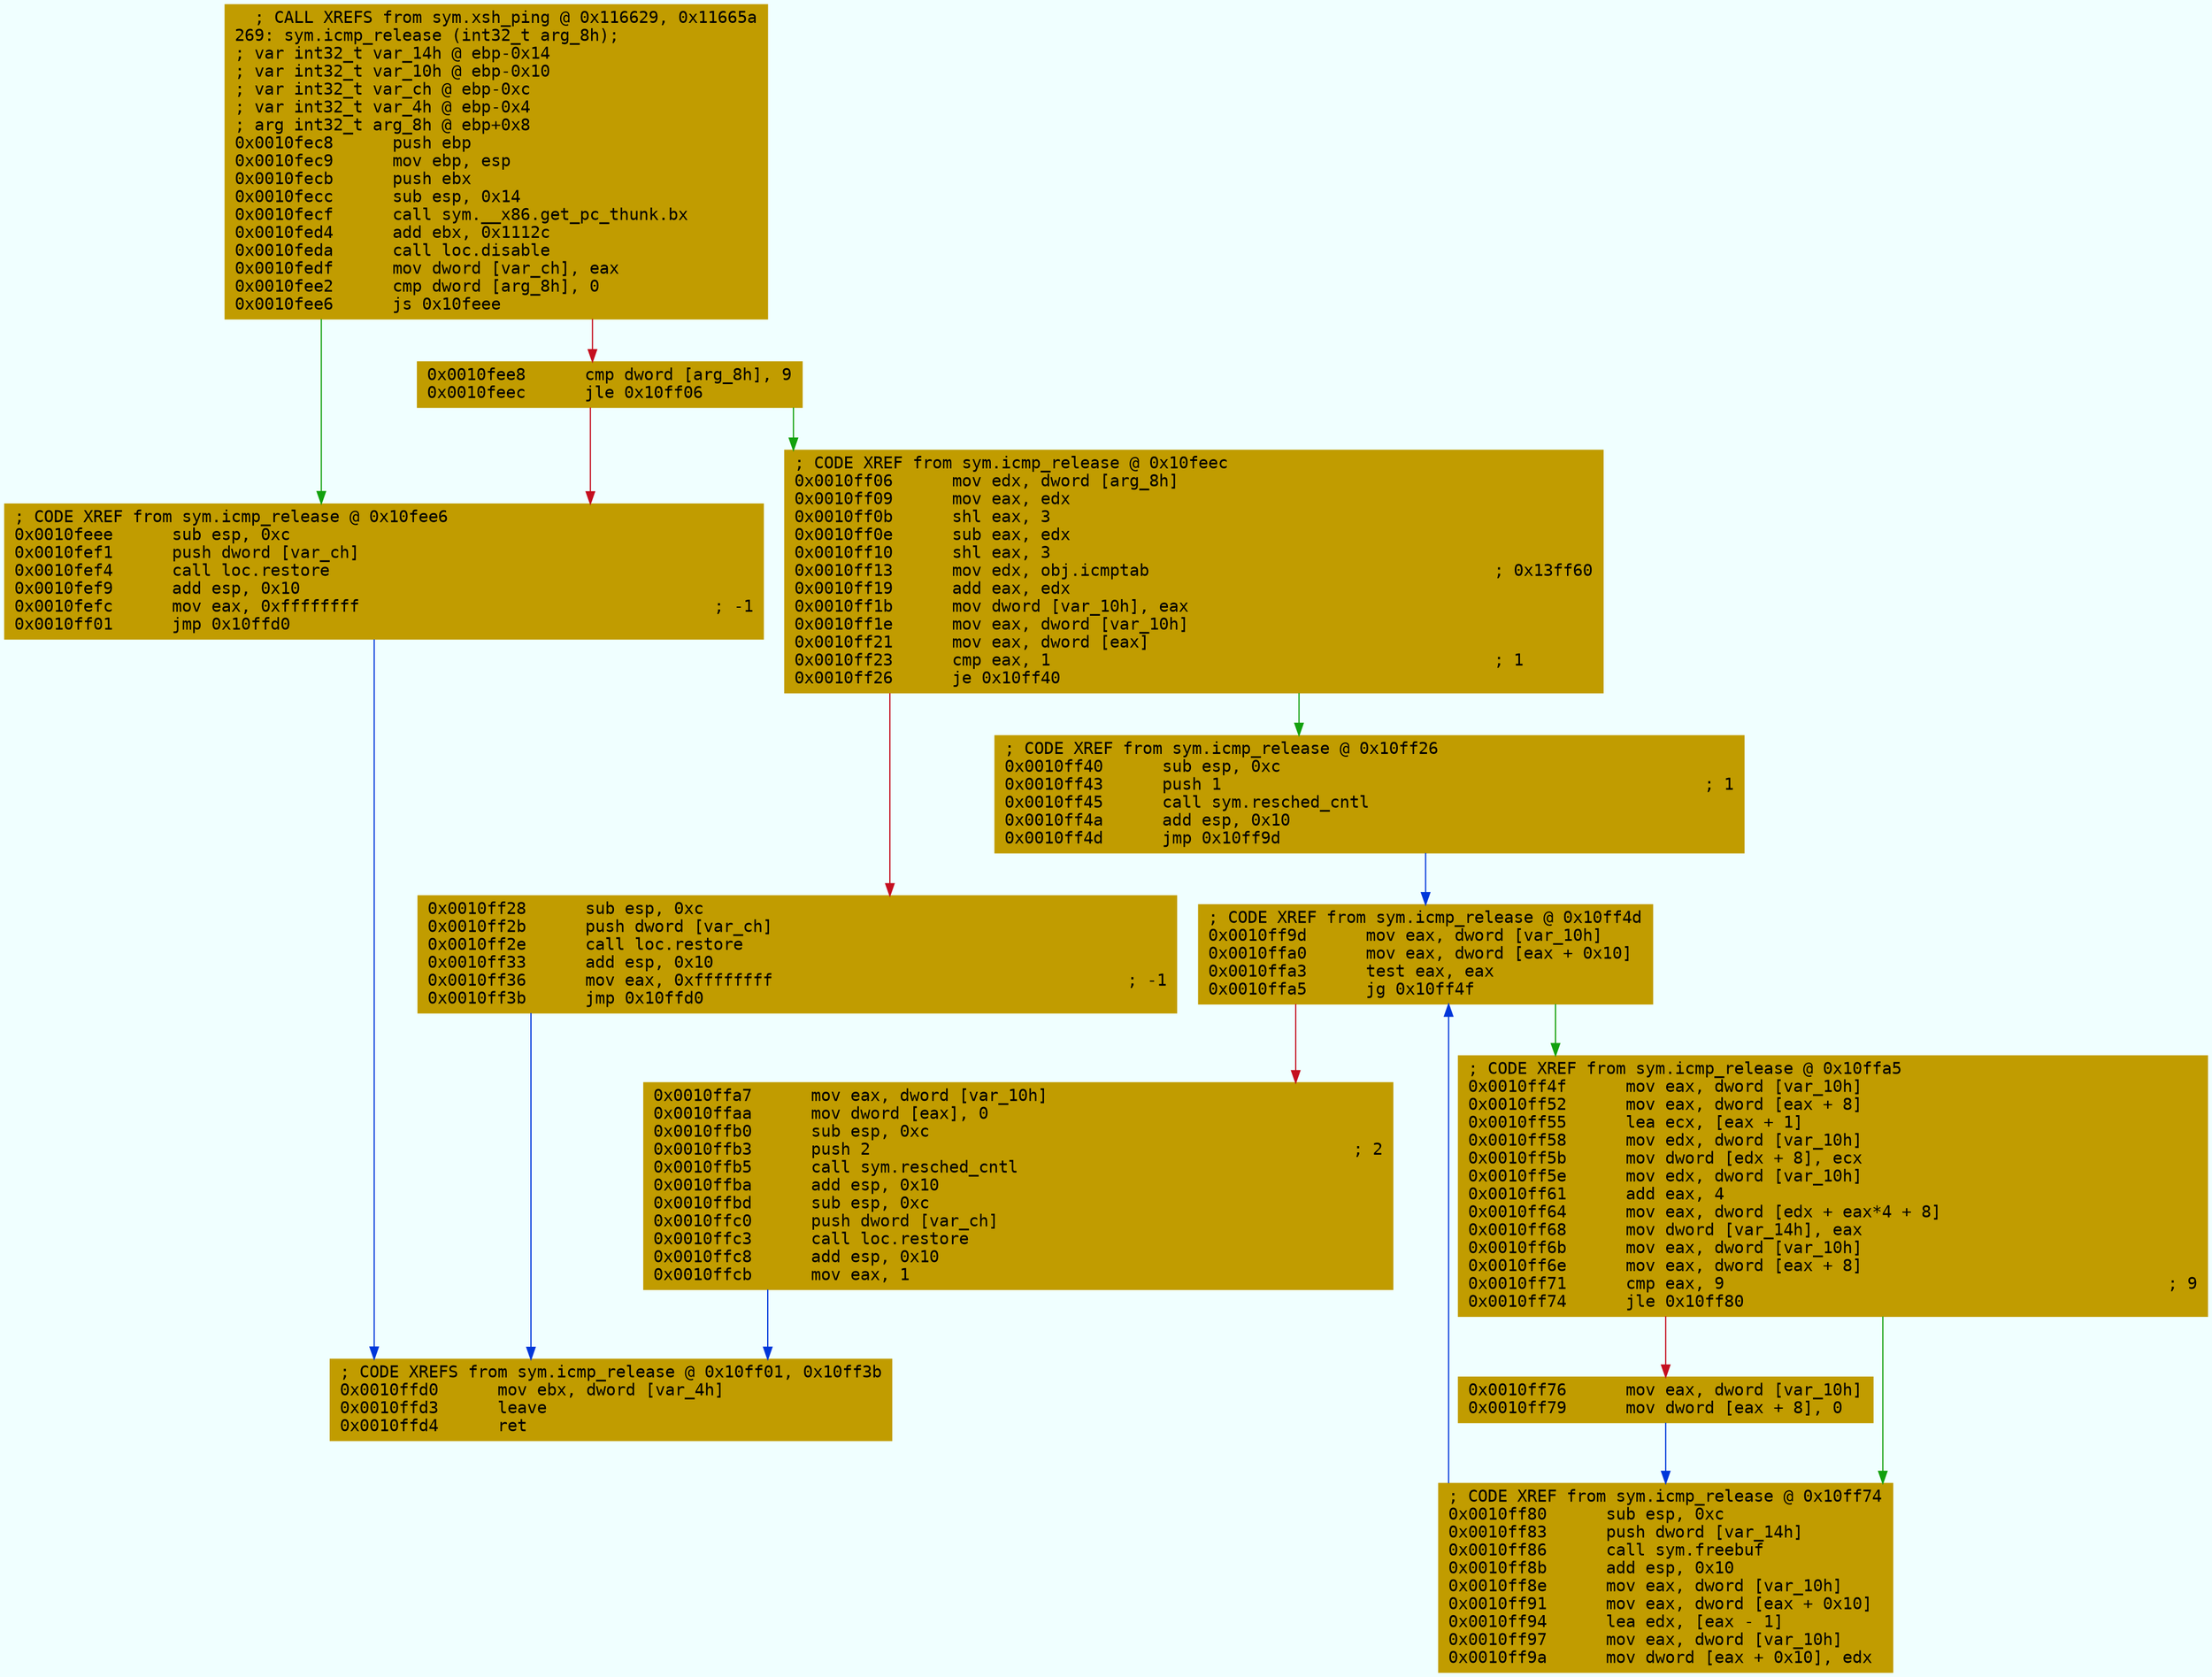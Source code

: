 digraph code {
	graph [bgcolor=azure fontsize=8 fontname="Courier" splines="ortho"];
	node [fillcolor=gray style=filled shape=box];
	edge [arrowhead="normal"];
	"0x0010fec8" [URL="sym.icmp_release/0x0010fec8", fillcolor="#c19c00",color="#c19c00", fontname="Courier",label="  ; CALL XREFS from sym.xsh_ping @ 0x116629, 0x11665a\l269: sym.icmp_release (int32_t arg_8h);\l; var int32_t var_14h @ ebp-0x14\l; var int32_t var_10h @ ebp-0x10\l; var int32_t var_ch @ ebp-0xc\l; var int32_t var_4h @ ebp-0x4\l; arg int32_t arg_8h @ ebp+0x8\l0x0010fec8      push ebp\l0x0010fec9      mov ebp, esp\l0x0010fecb      push ebx\l0x0010fecc      sub esp, 0x14\l0x0010fecf      call sym.__x86.get_pc_thunk.bx\l0x0010fed4      add ebx, 0x1112c\l0x0010feda      call loc.disable\l0x0010fedf      mov dword [var_ch], eax\l0x0010fee2      cmp dword [arg_8h], 0\l0x0010fee6      js 0x10feee\l"]
	"0x0010fee8" [URL="sym.icmp_release/0x0010fee8", fillcolor="#c19c00",color="#c19c00", fontname="Courier",label="0x0010fee8      cmp dword [arg_8h], 9\l0x0010feec      jle 0x10ff06\l"]
	"0x0010feee" [URL="sym.icmp_release/0x0010feee", fillcolor="#c19c00",color="#c19c00", fontname="Courier",label="; CODE XREF from sym.icmp_release @ 0x10fee6\l0x0010feee      sub esp, 0xc\l0x0010fef1      push dword [var_ch]\l0x0010fef4      call loc.restore\l0x0010fef9      add esp, 0x10\l0x0010fefc      mov eax, 0xffffffff                                    ; -1\l0x0010ff01      jmp 0x10ffd0\l"]
	"0x0010ff06" [URL="sym.icmp_release/0x0010ff06", fillcolor="#c19c00",color="#c19c00", fontname="Courier",label="; CODE XREF from sym.icmp_release @ 0x10feec\l0x0010ff06      mov edx, dword [arg_8h]\l0x0010ff09      mov eax, edx\l0x0010ff0b      shl eax, 3\l0x0010ff0e      sub eax, edx\l0x0010ff10      shl eax, 3\l0x0010ff13      mov edx, obj.icmptab                                   ; 0x13ff60\l0x0010ff19      add eax, edx\l0x0010ff1b      mov dword [var_10h], eax\l0x0010ff1e      mov eax, dword [var_10h]\l0x0010ff21      mov eax, dword [eax]\l0x0010ff23      cmp eax, 1                                             ; 1\l0x0010ff26      je 0x10ff40\l"]
	"0x0010ff28" [URL="sym.icmp_release/0x0010ff28", fillcolor="#c19c00",color="#c19c00", fontname="Courier",label="0x0010ff28      sub esp, 0xc\l0x0010ff2b      push dword [var_ch]\l0x0010ff2e      call loc.restore\l0x0010ff33      add esp, 0x10\l0x0010ff36      mov eax, 0xffffffff                                    ; -1\l0x0010ff3b      jmp 0x10ffd0\l"]
	"0x0010ff40" [URL="sym.icmp_release/0x0010ff40", fillcolor="#c19c00",color="#c19c00", fontname="Courier",label="; CODE XREF from sym.icmp_release @ 0x10ff26\l0x0010ff40      sub esp, 0xc\l0x0010ff43      push 1                                                 ; 1\l0x0010ff45      call sym.resched_cntl\l0x0010ff4a      add esp, 0x10\l0x0010ff4d      jmp 0x10ff9d\l"]
	"0x0010ff4f" [URL="sym.icmp_release/0x0010ff4f", fillcolor="#c19c00",color="#c19c00", fontname="Courier",label="; CODE XREF from sym.icmp_release @ 0x10ffa5\l0x0010ff4f      mov eax, dword [var_10h]\l0x0010ff52      mov eax, dword [eax + 8]\l0x0010ff55      lea ecx, [eax + 1]\l0x0010ff58      mov edx, dword [var_10h]\l0x0010ff5b      mov dword [edx + 8], ecx\l0x0010ff5e      mov edx, dword [var_10h]\l0x0010ff61      add eax, 4\l0x0010ff64      mov eax, dword [edx + eax*4 + 8]\l0x0010ff68      mov dword [var_14h], eax\l0x0010ff6b      mov eax, dword [var_10h]\l0x0010ff6e      mov eax, dword [eax + 8]\l0x0010ff71      cmp eax, 9                                             ; 9\l0x0010ff74      jle 0x10ff80\l"]
	"0x0010ff76" [URL="sym.icmp_release/0x0010ff76", fillcolor="#c19c00",color="#c19c00", fontname="Courier",label="0x0010ff76      mov eax, dword [var_10h]\l0x0010ff79      mov dword [eax + 8], 0\l"]
	"0x0010ff80" [URL="sym.icmp_release/0x0010ff80", fillcolor="#c19c00",color="#c19c00", fontname="Courier",label="; CODE XREF from sym.icmp_release @ 0x10ff74\l0x0010ff80      sub esp, 0xc\l0x0010ff83      push dword [var_14h]\l0x0010ff86      call sym.freebuf\l0x0010ff8b      add esp, 0x10\l0x0010ff8e      mov eax, dword [var_10h]\l0x0010ff91      mov eax, dword [eax + 0x10]\l0x0010ff94      lea edx, [eax - 1]\l0x0010ff97      mov eax, dword [var_10h]\l0x0010ff9a      mov dword [eax + 0x10], edx\l"]
	"0x0010ff9d" [URL="sym.icmp_release/0x0010ff9d", fillcolor="#c19c00",color="#c19c00", fontname="Courier",label="; CODE XREF from sym.icmp_release @ 0x10ff4d\l0x0010ff9d      mov eax, dword [var_10h]\l0x0010ffa0      mov eax, dword [eax + 0x10]\l0x0010ffa3      test eax, eax\l0x0010ffa5      jg 0x10ff4f\l"]
	"0x0010ffa7" [URL="sym.icmp_release/0x0010ffa7", fillcolor="#c19c00",color="#c19c00", fontname="Courier",label="0x0010ffa7      mov eax, dword [var_10h]\l0x0010ffaa      mov dword [eax], 0\l0x0010ffb0      sub esp, 0xc\l0x0010ffb3      push 2                                                 ; 2\l0x0010ffb5      call sym.resched_cntl\l0x0010ffba      add esp, 0x10\l0x0010ffbd      sub esp, 0xc\l0x0010ffc0      push dword [var_ch]\l0x0010ffc3      call loc.restore\l0x0010ffc8      add esp, 0x10\l0x0010ffcb      mov eax, 1\l"]
	"0x0010ffd0" [URL="sym.icmp_release/0x0010ffd0", fillcolor="#c19c00",color="#c19c00", fontname="Courier",label="; CODE XREFS from sym.icmp_release @ 0x10ff01, 0x10ff3b\l0x0010ffd0      mov ebx, dword [var_4h]\l0x0010ffd3      leave\l0x0010ffd4      ret\l"]
        "0x0010fec8" -> "0x0010feee" [color="#13a10e"];
        "0x0010fec8" -> "0x0010fee8" [color="#c50f1f"];
        "0x0010fee8" -> "0x0010ff06" [color="#13a10e"];
        "0x0010fee8" -> "0x0010feee" [color="#c50f1f"];
        "0x0010feee" -> "0x0010ffd0" [color="#0037da"];
        "0x0010ff06" -> "0x0010ff40" [color="#13a10e"];
        "0x0010ff06" -> "0x0010ff28" [color="#c50f1f"];
        "0x0010ff28" -> "0x0010ffd0" [color="#0037da"];
        "0x0010ff40" -> "0x0010ff9d" [color="#0037da"];
        "0x0010ff4f" -> "0x0010ff80" [color="#13a10e"];
        "0x0010ff4f" -> "0x0010ff76" [color="#c50f1f"];
        "0x0010ff76" -> "0x0010ff80" [color="#0037da"];
        "0x0010ff80" -> "0x0010ff9d" [color="#0037da"];
        "0x0010ff9d" -> "0x0010ff4f" [color="#13a10e"];
        "0x0010ff9d" -> "0x0010ffa7" [color="#c50f1f"];
        "0x0010ffa7" -> "0x0010ffd0" [color="#0037da"];
}
